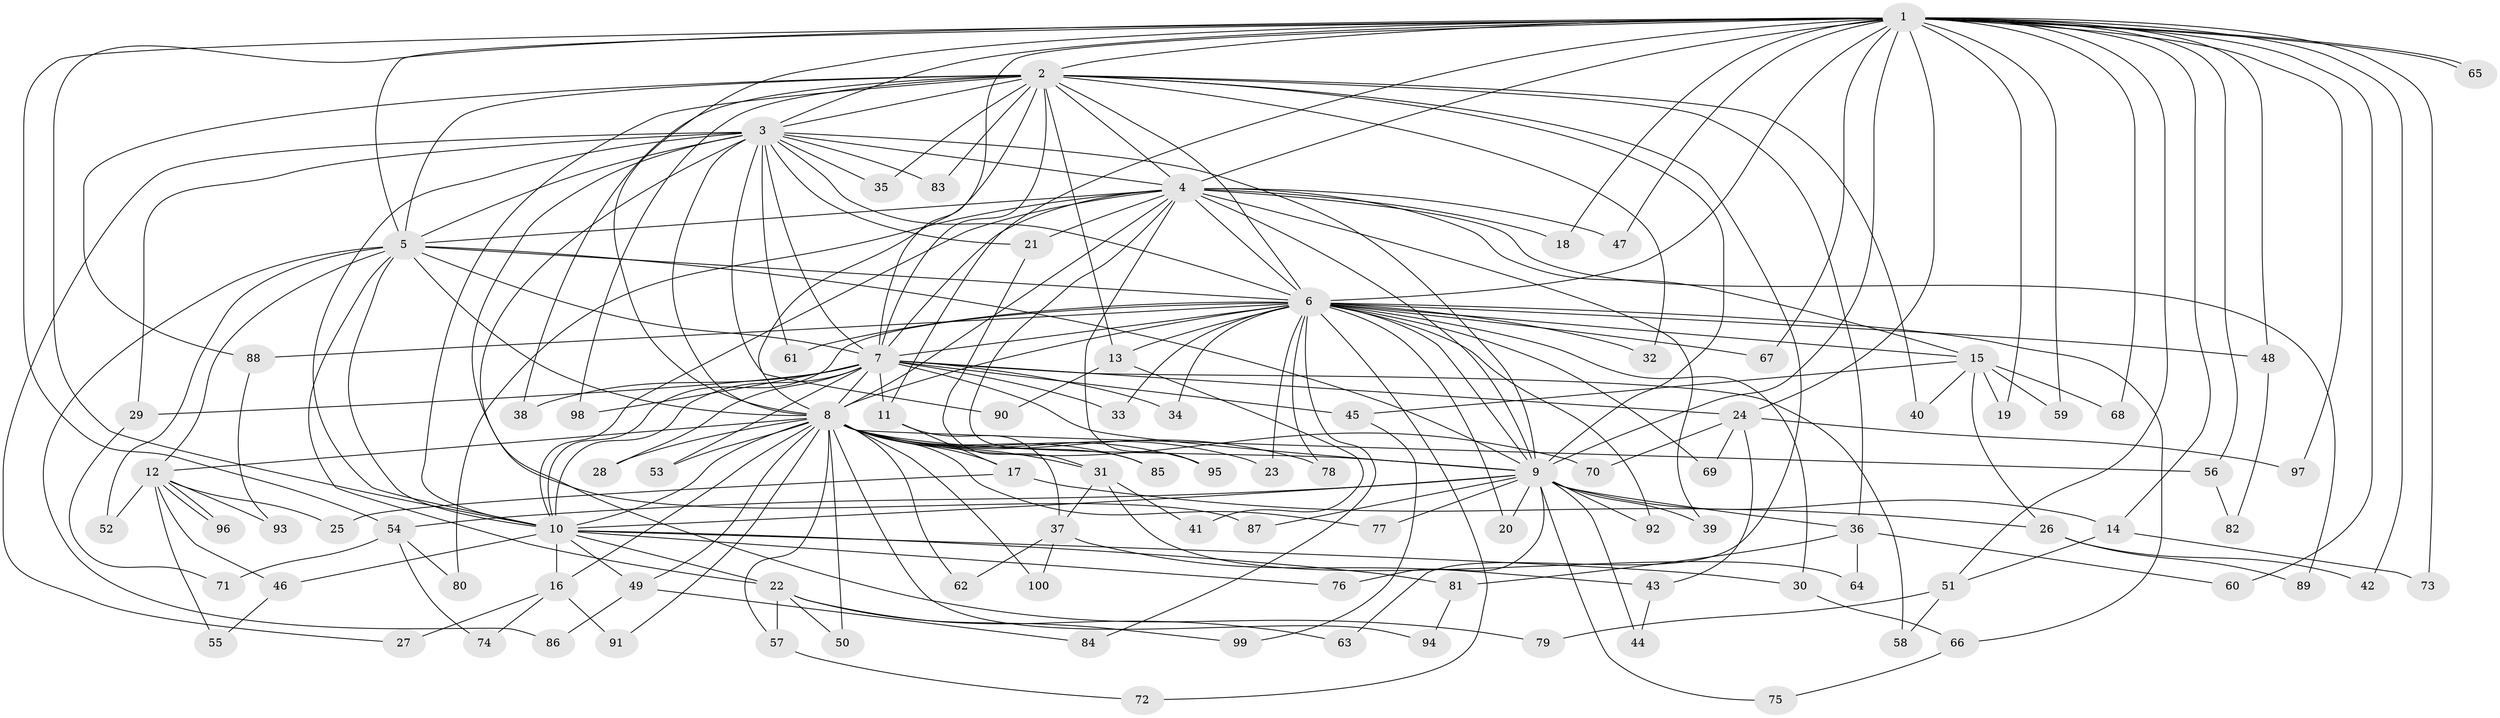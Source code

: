 // Generated by graph-tools (version 1.1) at 2025/11/02/21/25 10:11:08]
// undirected, 100 vertices, 225 edges
graph export_dot {
graph [start="1"]
  node [color=gray90,style=filled];
  1;
  2;
  3;
  4;
  5;
  6;
  7;
  8;
  9;
  10;
  11;
  12;
  13;
  14;
  15;
  16;
  17;
  18;
  19;
  20;
  21;
  22;
  23;
  24;
  25;
  26;
  27;
  28;
  29;
  30;
  31;
  32;
  33;
  34;
  35;
  36;
  37;
  38;
  39;
  40;
  41;
  42;
  43;
  44;
  45;
  46;
  47;
  48;
  49;
  50;
  51;
  52;
  53;
  54;
  55;
  56;
  57;
  58;
  59;
  60;
  61;
  62;
  63;
  64;
  65;
  66;
  67;
  68;
  69;
  70;
  71;
  72;
  73;
  74;
  75;
  76;
  77;
  78;
  79;
  80;
  81;
  82;
  83;
  84;
  85;
  86;
  87;
  88;
  89;
  90;
  91;
  92;
  93;
  94;
  95;
  96;
  97;
  98;
  99;
  100;
  1 -- 2;
  1 -- 3;
  1 -- 4;
  1 -- 5;
  1 -- 6;
  1 -- 7;
  1 -- 8;
  1 -- 9;
  1 -- 10;
  1 -- 11;
  1 -- 14;
  1 -- 18;
  1 -- 19;
  1 -- 24;
  1 -- 42;
  1 -- 47;
  1 -- 48;
  1 -- 51;
  1 -- 54;
  1 -- 56;
  1 -- 59;
  1 -- 60;
  1 -- 65;
  1 -- 65;
  1 -- 67;
  1 -- 68;
  1 -- 73;
  1 -- 97;
  2 -- 3;
  2 -- 4;
  2 -- 5;
  2 -- 6;
  2 -- 7;
  2 -- 8;
  2 -- 9;
  2 -- 10;
  2 -- 13;
  2 -- 32;
  2 -- 35;
  2 -- 36;
  2 -- 38;
  2 -- 40;
  2 -- 63;
  2 -- 83;
  2 -- 88;
  2 -- 98;
  3 -- 4;
  3 -- 5;
  3 -- 6;
  3 -- 7;
  3 -- 8;
  3 -- 9;
  3 -- 10;
  3 -- 21;
  3 -- 27;
  3 -- 29;
  3 -- 35;
  3 -- 61;
  3 -- 79;
  3 -- 83;
  3 -- 87;
  3 -- 90;
  4 -- 5;
  4 -- 6;
  4 -- 7;
  4 -- 8;
  4 -- 9;
  4 -- 10;
  4 -- 15;
  4 -- 18;
  4 -- 21;
  4 -- 39;
  4 -- 47;
  4 -- 80;
  4 -- 85;
  4 -- 89;
  4 -- 95;
  5 -- 6;
  5 -- 7;
  5 -- 8;
  5 -- 9;
  5 -- 10;
  5 -- 12;
  5 -- 22;
  5 -- 52;
  5 -- 86;
  6 -- 7;
  6 -- 8;
  6 -- 9;
  6 -- 10;
  6 -- 13;
  6 -- 15;
  6 -- 20;
  6 -- 23;
  6 -- 30;
  6 -- 32;
  6 -- 33;
  6 -- 34;
  6 -- 48;
  6 -- 61;
  6 -- 66;
  6 -- 67;
  6 -- 69;
  6 -- 72;
  6 -- 78;
  6 -- 84;
  6 -- 88;
  6 -- 92;
  7 -- 8;
  7 -- 9;
  7 -- 10;
  7 -- 11;
  7 -- 24;
  7 -- 28;
  7 -- 29;
  7 -- 33;
  7 -- 34;
  7 -- 38;
  7 -- 45;
  7 -- 53;
  7 -- 58;
  7 -- 98;
  8 -- 9;
  8 -- 10;
  8 -- 12;
  8 -- 16;
  8 -- 17;
  8 -- 23;
  8 -- 28;
  8 -- 31;
  8 -- 49;
  8 -- 50;
  8 -- 53;
  8 -- 56;
  8 -- 57;
  8 -- 62;
  8 -- 70;
  8 -- 77;
  8 -- 78;
  8 -- 85;
  8 -- 91;
  8 -- 94;
  8 -- 95;
  8 -- 100;
  9 -- 10;
  9 -- 14;
  9 -- 20;
  9 -- 36;
  9 -- 39;
  9 -- 44;
  9 -- 54;
  9 -- 75;
  9 -- 76;
  9 -- 77;
  9 -- 87;
  9 -- 92;
  10 -- 16;
  10 -- 22;
  10 -- 30;
  10 -- 46;
  10 -- 49;
  10 -- 76;
  10 -- 81;
  11 -- 17;
  11 -- 37;
  12 -- 25;
  12 -- 46;
  12 -- 52;
  12 -- 55;
  12 -- 93;
  12 -- 96;
  12 -- 96;
  13 -- 41;
  13 -- 90;
  14 -- 51;
  14 -- 73;
  15 -- 19;
  15 -- 26;
  15 -- 40;
  15 -- 45;
  15 -- 59;
  15 -- 68;
  16 -- 27;
  16 -- 74;
  16 -- 91;
  17 -- 25;
  17 -- 26;
  21 -- 31;
  22 -- 50;
  22 -- 57;
  22 -- 63;
  22 -- 99;
  24 -- 43;
  24 -- 69;
  24 -- 70;
  24 -- 97;
  26 -- 42;
  26 -- 89;
  29 -- 71;
  30 -- 66;
  31 -- 37;
  31 -- 41;
  31 -- 64;
  36 -- 60;
  36 -- 64;
  36 -- 81;
  37 -- 43;
  37 -- 62;
  37 -- 100;
  43 -- 44;
  45 -- 99;
  46 -- 55;
  48 -- 82;
  49 -- 84;
  49 -- 86;
  51 -- 58;
  51 -- 79;
  54 -- 71;
  54 -- 74;
  54 -- 80;
  56 -- 82;
  57 -- 72;
  66 -- 75;
  81 -- 94;
  88 -- 93;
}
